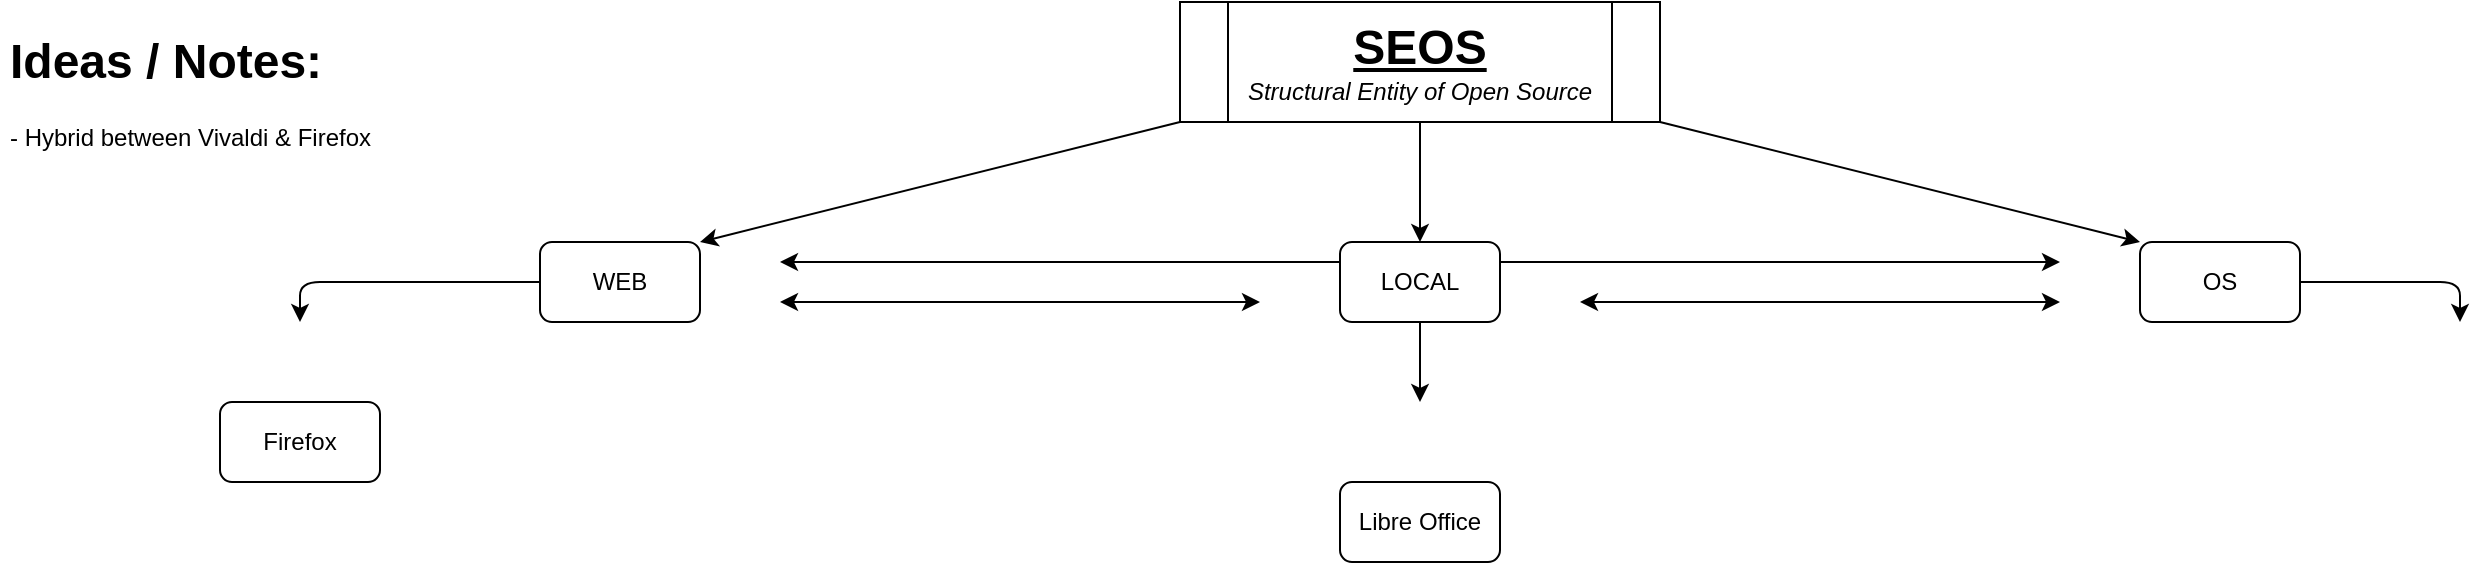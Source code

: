 <mxfile version="14.0.1" type="github"><diagram id="dyUUBy_NAAdf6itU9qyx" name="Page-1"><mxGraphModel dx="1801" dy="544" grid="1" gridSize="10" guides="1" tooltips="1" connect="1" arrows="1" fold="1" page="1" pageScale="1" pageWidth="827" pageHeight="1169" math="0" shadow="0"><root><mxCell id="0"/><mxCell id="1" parent="0"/><mxCell id="l-AyB5VLCFYy7J8i2lol-11" style="rounded=1;orthogonalLoop=1;jettySize=auto;html=1;exitX=0;exitY=1;exitDx=0;exitDy=0;entryX=1;entryY=0;entryDx=0;entryDy=0;startArrow=none;startFill=0;" edge="1" parent="1" source="l-AyB5VLCFYy7J8i2lol-2" target="l-AyB5VLCFYy7J8i2lol-4"><mxGeometry relative="1" as="geometry"/></mxCell><mxCell id="l-AyB5VLCFYy7J8i2lol-12" style="edgeStyle=none;rounded=1;orthogonalLoop=1;jettySize=auto;html=1;exitX=0.5;exitY=1;exitDx=0;exitDy=0;entryX=0.5;entryY=0;entryDx=0;entryDy=0;startArrow=none;startFill=0;" edge="1" parent="1" source="l-AyB5VLCFYy7J8i2lol-2" target="l-AyB5VLCFYy7J8i2lol-3"><mxGeometry relative="1" as="geometry"/></mxCell><mxCell id="l-AyB5VLCFYy7J8i2lol-13" style="edgeStyle=none;rounded=1;orthogonalLoop=1;jettySize=auto;html=1;exitX=1;exitY=1;exitDx=0;exitDy=0;entryX=0;entryY=0;entryDx=0;entryDy=0;startArrow=none;startFill=0;" edge="1" parent="1" source="l-AyB5VLCFYy7J8i2lol-2" target="l-AyB5VLCFYy7J8i2lol-5"><mxGeometry relative="1" as="geometry"/></mxCell><mxCell id="l-AyB5VLCFYy7J8i2lol-2" value="&lt;font style=&quot;font-size: 24px&quot;&gt;&lt;u&gt;&lt;b&gt;SEOS&lt;/b&gt;&lt;/u&gt;&lt;/font&gt;&lt;br&gt;&lt;i&gt;Structural Entity of Open Source&lt;/i&gt;" style="shape=process;whiteSpace=wrap;html=1;backgroundOutline=1;" vertex="1" parent="1"><mxGeometry x="320" width="240" height="60" as="geometry"/></mxCell><mxCell id="l-AyB5VLCFYy7J8i2lol-7" style="edgeStyle=orthogonalEdgeStyle;rounded=1;orthogonalLoop=1;jettySize=auto;html=1;startArrow=classic;startFill=1;" edge="1" parent="1"><mxGeometry relative="1" as="geometry"><mxPoint x="120" y="150" as="sourcePoint"/><mxPoint x="360" y="150" as="targetPoint"/></mxGeometry></mxCell><mxCell id="l-AyB5VLCFYy7J8i2lol-23" style="edgeStyle=none;rounded=1;orthogonalLoop=1;jettySize=auto;html=1;startArrow=none;startFill=0;endArrow=classic;endFill=1;" edge="1" parent="1" source="l-AyB5VLCFYy7J8i2lol-4"><mxGeometry relative="1" as="geometry"><mxPoint x="-120" y="160" as="targetPoint"/><Array as="points"><mxPoint x="-120" y="140"/></Array></mxGeometry></mxCell><mxCell id="l-AyB5VLCFYy7J8i2lol-4" value="WEB" style="rounded=1;whiteSpace=wrap;html=1;" vertex="1" parent="1"><mxGeometry y="120" width="80" height="40" as="geometry"/></mxCell><mxCell id="l-AyB5VLCFYy7J8i2lol-25" style="edgeStyle=none;rounded=1;orthogonalLoop=1;jettySize=auto;html=1;startArrow=none;startFill=0;endArrow=classic;endFill=1;" edge="1" parent="1" source="l-AyB5VLCFYy7J8i2lol-5"><mxGeometry relative="1" as="geometry"><mxPoint x="960" y="160" as="targetPoint"/><Array as="points"><mxPoint x="960" y="140"/></Array></mxGeometry></mxCell><mxCell id="l-AyB5VLCFYy7J8i2lol-5" value="OS" style="rounded=1;whiteSpace=wrap;html=1;" vertex="1" parent="1"><mxGeometry x="800" y="120" width="80" height="40" as="geometry"/></mxCell><mxCell id="l-AyB5VLCFYy7J8i2lol-10" style="edgeStyle=orthogonalEdgeStyle;rounded=1;orthogonalLoop=1;jettySize=auto;html=1;startArrow=classic;startFill=1;endArrow=classic;endFill=1;" edge="1" parent="1"><mxGeometry relative="1" as="geometry"><mxPoint x="120" y="130" as="sourcePoint"/><mxPoint x="760" y="130" as="targetPoint"/><Array as="points"><mxPoint x="440" y="130"/><mxPoint x="440" y="130"/></Array></mxGeometry></mxCell><mxCell id="l-AyB5VLCFYy7J8i2lol-14" style="edgeStyle=none;rounded=1;orthogonalLoop=1;jettySize=auto;html=1;exitX=0;exitY=0.5;exitDx=0;exitDy=0;dashed=1;startArrow=classic;startFill=0;endArrow=classic;endFill=0;" edge="1" parent="1" source="l-AyB5VLCFYy7J8i2lol-4" target="l-AyB5VLCFYy7J8i2lol-4"><mxGeometry relative="1" as="geometry"/></mxCell><mxCell id="l-AyB5VLCFYy7J8i2lol-17" style="edgeStyle=orthogonalEdgeStyle;rounded=1;orthogonalLoop=1;jettySize=auto;html=1;startArrow=classic;startFill=1;" edge="1" parent="1"><mxGeometry relative="1" as="geometry"><mxPoint x="520" y="150" as="sourcePoint"/><mxPoint x="760" y="150" as="targetPoint"/></mxGeometry></mxCell><mxCell id="l-AyB5VLCFYy7J8i2lol-24" style="edgeStyle=none;rounded=1;orthogonalLoop=1;jettySize=auto;html=1;startArrow=none;startFill=0;endArrow=classic;endFill=1;" edge="1" parent="1" source="l-AyB5VLCFYy7J8i2lol-3"><mxGeometry relative="1" as="geometry"><mxPoint x="440" y="200" as="targetPoint"/></mxGeometry></mxCell><mxCell id="l-AyB5VLCFYy7J8i2lol-3" value="LOCAL" style="rounded=1;whiteSpace=wrap;html=1;" vertex="1" parent="1"><mxGeometry x="400" y="120" width="80" height="40" as="geometry"/></mxCell><mxCell id="l-AyB5VLCFYy7J8i2lol-19" value="&lt;h1&gt;Ideas / Notes:&lt;/h1&gt;&lt;p&gt;- Hybrid between Vivaldi &amp;amp; Firefox&lt;/p&gt;" style="text;html=1;strokeColor=none;fillColor=none;spacing=5;spacingTop=-20;whiteSpace=wrap;overflow=hidden;rounded=0;" vertex="1" parent="1"><mxGeometry x="-270" y="10" width="190" height="120" as="geometry"/></mxCell><mxCell id="l-AyB5VLCFYy7J8i2lol-21" value="Libre Office" style="rounded=1;whiteSpace=wrap;html=1;" vertex="1" parent="1"><mxGeometry x="400" y="240" width="80" height="40" as="geometry"/></mxCell><mxCell id="l-AyB5VLCFYy7J8i2lol-22" value="Firefox" style="rounded=1;whiteSpace=wrap;html=1;" vertex="1" parent="1"><mxGeometry x="-160" y="200" width="80" height="40" as="geometry"/></mxCell></root></mxGraphModel></diagram></mxfile>
